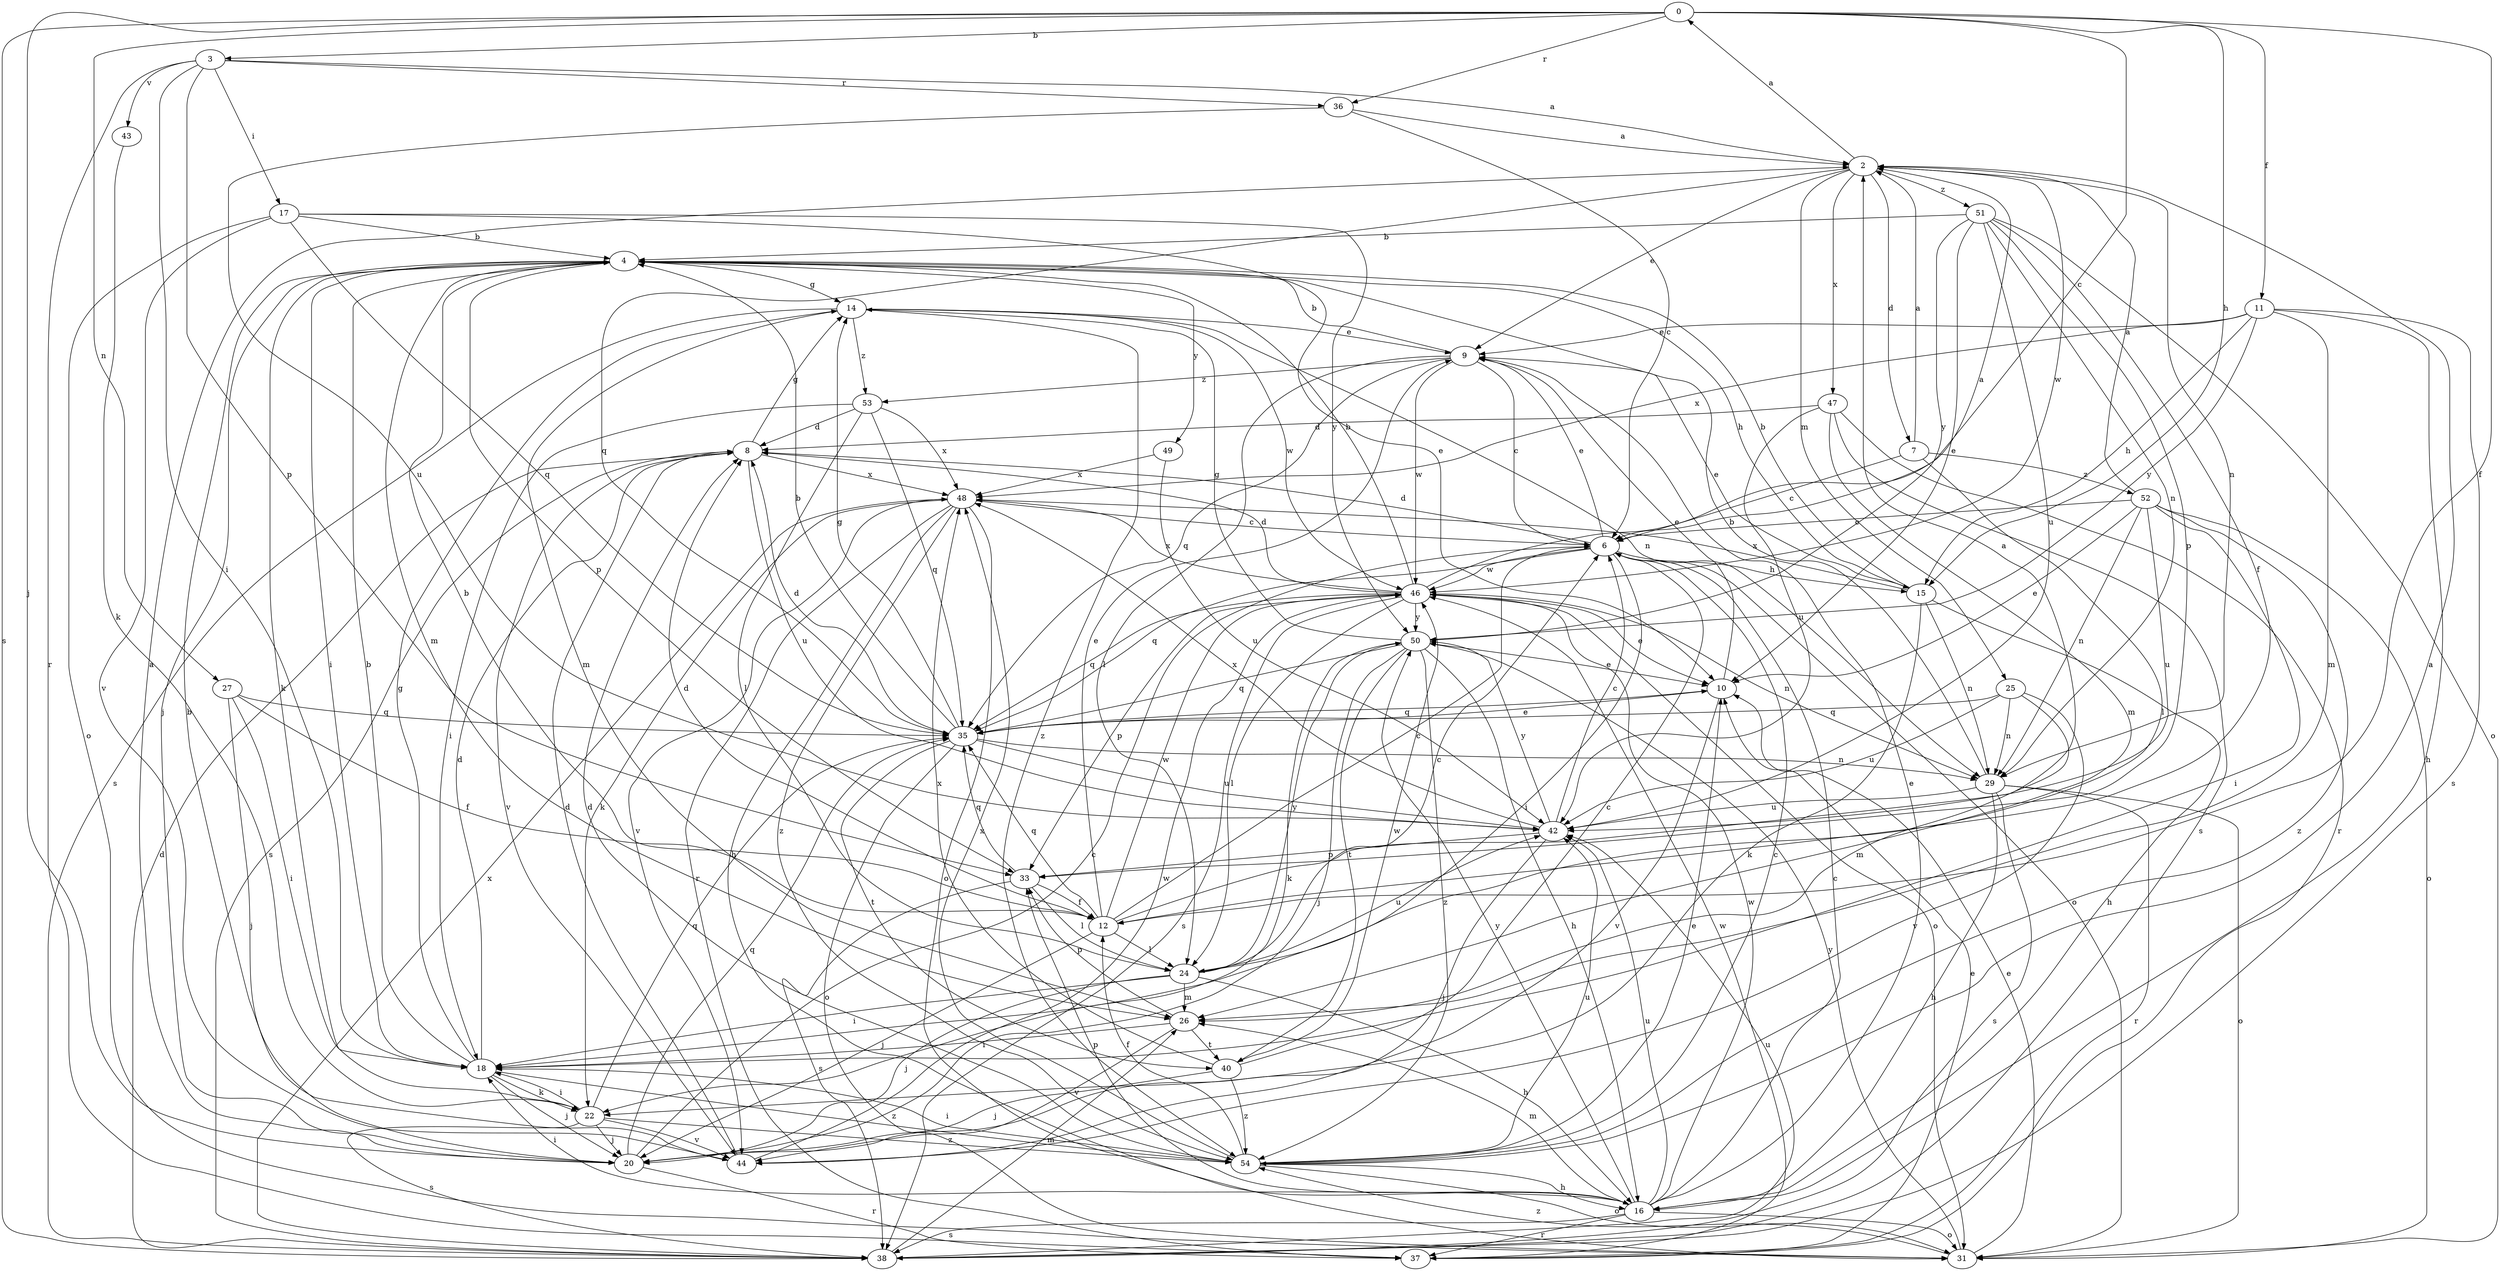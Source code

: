 strict digraph  {
0;
2;
3;
4;
6;
7;
8;
9;
10;
11;
12;
14;
15;
16;
17;
18;
20;
22;
24;
25;
26;
27;
29;
31;
33;
35;
36;
37;
38;
40;
42;
43;
44;
46;
47;
48;
49;
50;
51;
52;
53;
54;
0 -> 3  [label=b];
0 -> 6  [label=c];
0 -> 11  [label=f];
0 -> 12  [label=f];
0 -> 15  [label=h];
0 -> 20  [label=j];
0 -> 27  [label=n];
0 -> 36  [label=r];
0 -> 38  [label=s];
2 -> 0  [label=a];
2 -> 7  [label=d];
2 -> 9  [label=e];
2 -> 25  [label=m];
2 -> 29  [label=n];
2 -> 35  [label=q];
2 -> 46  [label=w];
2 -> 47  [label=x];
2 -> 51  [label=z];
3 -> 2  [label=a];
3 -> 17  [label=i];
3 -> 18  [label=i];
3 -> 33  [label=p];
3 -> 36  [label=r];
3 -> 37  [label=r];
3 -> 43  [label=v];
4 -> 14  [label=g];
4 -> 15  [label=h];
4 -> 18  [label=i];
4 -> 20  [label=j];
4 -> 22  [label=k];
4 -> 26  [label=m];
4 -> 33  [label=p];
4 -> 49  [label=y];
6 -> 8  [label=d];
6 -> 9  [label=e];
6 -> 15  [label=h];
6 -> 18  [label=i];
6 -> 31  [label=o];
6 -> 35  [label=q];
6 -> 46  [label=w];
7 -> 2  [label=a];
7 -> 6  [label=c];
7 -> 24  [label=l];
7 -> 52  [label=z];
8 -> 14  [label=g];
8 -> 38  [label=s];
8 -> 42  [label=u];
8 -> 44  [label=v];
8 -> 48  [label=x];
9 -> 4  [label=b];
9 -> 6  [label=c];
9 -> 24  [label=l];
9 -> 35  [label=q];
9 -> 46  [label=w];
9 -> 53  [label=z];
10 -> 9  [label=e];
10 -> 35  [label=q];
10 -> 44  [label=v];
11 -> 9  [label=e];
11 -> 15  [label=h];
11 -> 16  [label=h];
11 -> 26  [label=m];
11 -> 38  [label=s];
11 -> 48  [label=x];
11 -> 50  [label=y];
12 -> 2  [label=a];
12 -> 4  [label=b];
12 -> 6  [label=c];
12 -> 8  [label=d];
12 -> 9  [label=e];
12 -> 20  [label=j];
12 -> 24  [label=l];
12 -> 35  [label=q];
12 -> 46  [label=w];
14 -> 9  [label=e];
14 -> 26  [label=m];
14 -> 29  [label=n];
14 -> 38  [label=s];
14 -> 46  [label=w];
14 -> 53  [label=z];
14 -> 54  [label=z];
15 -> 4  [label=b];
15 -> 9  [label=e];
15 -> 16  [label=h];
15 -> 22  [label=k];
15 -> 29  [label=n];
15 -> 48  [label=x];
16 -> 6  [label=c];
16 -> 9  [label=e];
16 -> 18  [label=i];
16 -> 26  [label=m];
16 -> 31  [label=o];
16 -> 33  [label=p];
16 -> 37  [label=r];
16 -> 38  [label=s];
16 -> 42  [label=u];
16 -> 46  [label=w];
16 -> 50  [label=y];
17 -> 4  [label=b];
17 -> 10  [label=e];
17 -> 31  [label=o];
17 -> 35  [label=q];
17 -> 44  [label=v];
17 -> 50  [label=y];
18 -> 4  [label=b];
18 -> 8  [label=d];
18 -> 14  [label=g];
18 -> 20  [label=j];
18 -> 22  [label=k];
18 -> 54  [label=z];
20 -> 2  [label=a];
20 -> 6  [label=c];
20 -> 35  [label=q];
20 -> 37  [label=r];
22 -> 18  [label=i];
22 -> 20  [label=j];
22 -> 35  [label=q];
22 -> 38  [label=s];
22 -> 44  [label=v];
22 -> 54  [label=z];
24 -> 6  [label=c];
24 -> 16  [label=h];
24 -> 18  [label=i];
24 -> 20  [label=j];
24 -> 26  [label=m];
24 -> 42  [label=u];
24 -> 50  [label=y];
25 -> 26  [label=m];
25 -> 29  [label=n];
25 -> 35  [label=q];
25 -> 42  [label=u];
25 -> 44  [label=v];
26 -> 18  [label=i];
26 -> 33  [label=p];
26 -> 40  [label=t];
26 -> 44  [label=v];
27 -> 12  [label=f];
27 -> 18  [label=i];
27 -> 20  [label=j];
27 -> 35  [label=q];
29 -> 4  [label=b];
29 -> 16  [label=h];
29 -> 31  [label=o];
29 -> 37  [label=r];
29 -> 38  [label=s];
29 -> 42  [label=u];
31 -> 10  [label=e];
31 -> 50  [label=y];
31 -> 54  [label=z];
33 -> 12  [label=f];
33 -> 24  [label=l];
33 -> 35  [label=q];
33 -> 38  [label=s];
35 -> 4  [label=b];
35 -> 8  [label=d];
35 -> 10  [label=e];
35 -> 14  [label=g];
35 -> 29  [label=n];
35 -> 31  [label=o];
35 -> 40  [label=t];
35 -> 42  [label=u];
36 -> 2  [label=a];
36 -> 6  [label=c];
36 -> 42  [label=u];
37 -> 10  [label=e];
37 -> 46  [label=w];
38 -> 8  [label=d];
38 -> 26  [label=m];
38 -> 42  [label=u];
38 -> 48  [label=x];
40 -> 6  [label=c];
40 -> 20  [label=j];
40 -> 46  [label=w];
40 -> 48  [label=x];
40 -> 54  [label=z];
42 -> 6  [label=c];
42 -> 20  [label=j];
42 -> 33  [label=p];
42 -> 48  [label=x];
42 -> 50  [label=y];
43 -> 22  [label=k];
44 -> 4  [label=b];
44 -> 8  [label=d];
44 -> 46  [label=w];
46 -> 2  [label=a];
46 -> 4  [label=b];
46 -> 8  [label=d];
46 -> 10  [label=e];
46 -> 24  [label=l];
46 -> 29  [label=n];
46 -> 31  [label=o];
46 -> 33  [label=p];
46 -> 35  [label=q];
46 -> 38  [label=s];
46 -> 48  [label=x];
46 -> 50  [label=y];
47 -> 8  [label=d];
47 -> 26  [label=m];
47 -> 37  [label=r];
47 -> 38  [label=s];
47 -> 42  [label=u];
48 -> 6  [label=c];
48 -> 16  [label=h];
48 -> 22  [label=k];
48 -> 31  [label=o];
48 -> 37  [label=r];
48 -> 44  [label=v];
48 -> 54  [label=z];
49 -> 42  [label=u];
49 -> 48  [label=x];
50 -> 10  [label=e];
50 -> 14  [label=g];
50 -> 16  [label=h];
50 -> 20  [label=j];
50 -> 22  [label=k];
50 -> 35  [label=q];
50 -> 40  [label=t];
50 -> 54  [label=z];
51 -> 4  [label=b];
51 -> 10  [label=e];
51 -> 12  [label=f];
51 -> 29  [label=n];
51 -> 31  [label=o];
51 -> 33  [label=p];
51 -> 42  [label=u];
51 -> 50  [label=y];
52 -> 2  [label=a];
52 -> 6  [label=c];
52 -> 10  [label=e];
52 -> 18  [label=i];
52 -> 29  [label=n];
52 -> 31  [label=o];
52 -> 42  [label=u];
52 -> 54  [label=z];
53 -> 8  [label=d];
53 -> 18  [label=i];
53 -> 24  [label=l];
53 -> 35  [label=q];
53 -> 48  [label=x];
54 -> 2  [label=a];
54 -> 6  [label=c];
54 -> 8  [label=d];
54 -> 10  [label=e];
54 -> 12  [label=f];
54 -> 16  [label=h];
54 -> 18  [label=i];
54 -> 31  [label=o];
54 -> 42  [label=u];
54 -> 48  [label=x];
}
